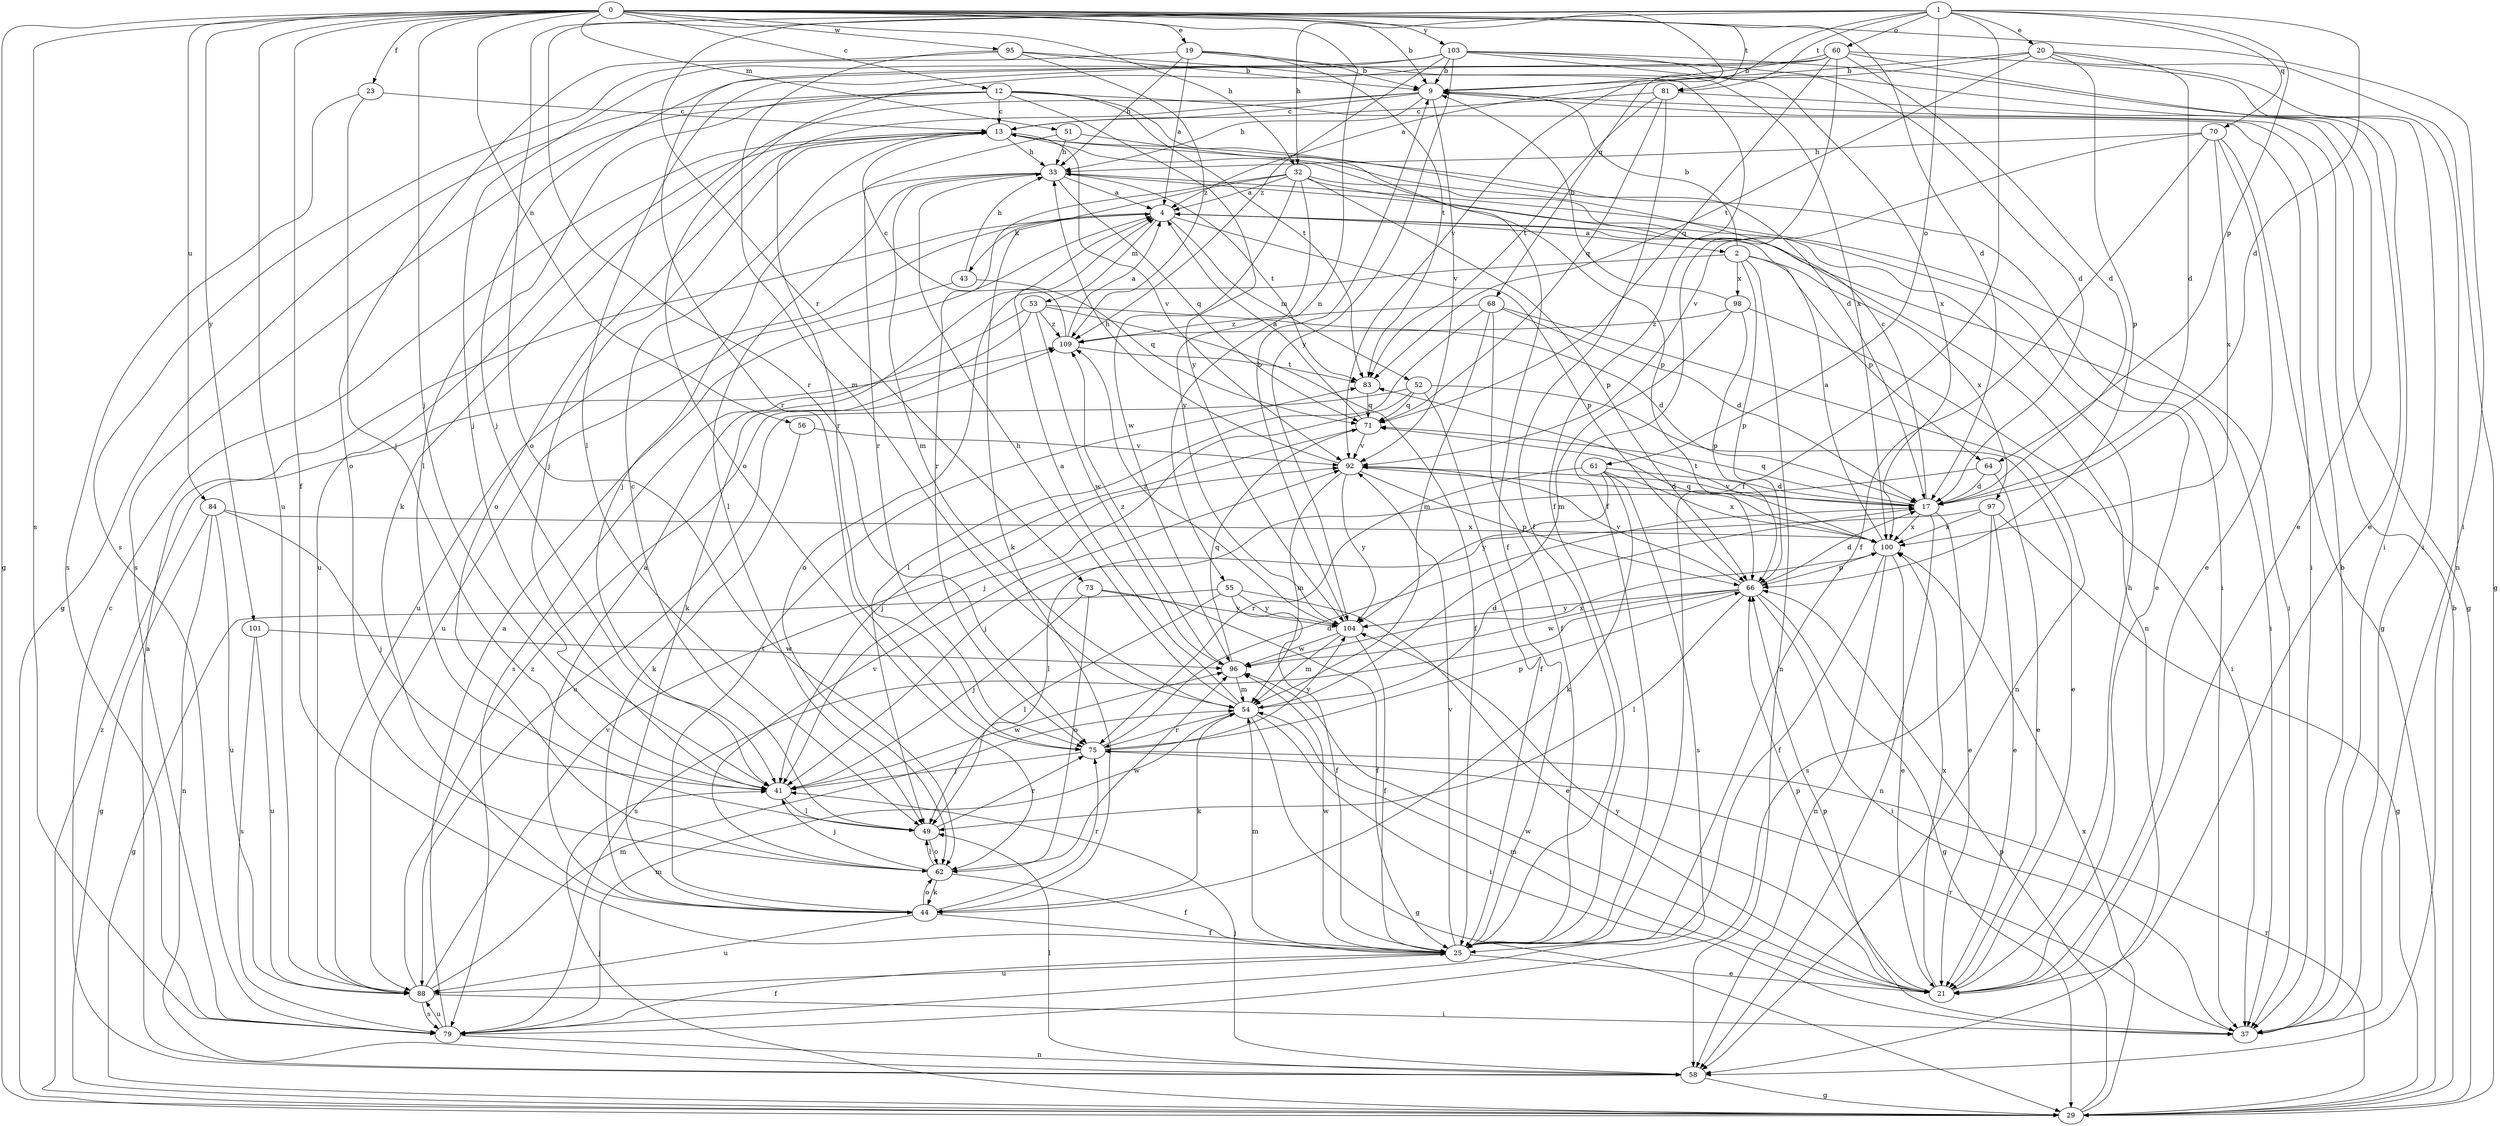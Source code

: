 strict digraph  {
0;
1;
2;
4;
9;
12;
13;
17;
19;
20;
21;
23;
25;
29;
32;
33;
37;
41;
43;
44;
49;
51;
52;
53;
54;
55;
56;
58;
60;
61;
62;
64;
66;
68;
70;
71;
73;
75;
79;
81;
83;
84;
88;
92;
95;
96;
97;
98;
100;
101;
103;
104;
109;
0 -> 9  [label=b];
0 -> 12  [label=c];
0 -> 17  [label=d];
0 -> 19  [label=e];
0 -> 23  [label=f];
0 -> 25  [label=f];
0 -> 29  [label=g];
0 -> 32  [label=h];
0 -> 37  [label=i];
0 -> 41  [label=j];
0 -> 51  [label=m];
0 -> 55  [label=n];
0 -> 56  [label=n];
0 -> 79  [label=s];
0 -> 81  [label=t];
0 -> 84  [label=u];
0 -> 88  [label=u];
0 -> 92  [label=v];
0 -> 95  [label=w];
0 -> 101  [label=y];
0 -> 103  [label=y];
1 -> 17  [label=d];
1 -> 20  [label=e];
1 -> 25  [label=f];
1 -> 32  [label=h];
1 -> 60  [label=o];
1 -> 61  [label=o];
1 -> 62  [label=o];
1 -> 64  [label=p];
1 -> 68  [label=q];
1 -> 70  [label=q];
1 -> 73  [label=r];
1 -> 75  [label=r];
1 -> 81  [label=t];
2 -> 9  [label=b];
2 -> 58  [label=n];
2 -> 62  [label=o];
2 -> 64  [label=p];
2 -> 66  [label=p];
2 -> 97  [label=x];
2 -> 98  [label=x];
4 -> 2  [label=a];
4 -> 37  [label=i];
4 -> 43  [label=k];
4 -> 52  [label=m];
4 -> 53  [label=m];
4 -> 66  [label=p];
4 -> 88  [label=u];
9 -> 13  [label=c];
9 -> 33  [label=h];
9 -> 44  [label=k];
9 -> 75  [label=r];
9 -> 92  [label=v];
12 -> 13  [label=c];
12 -> 17  [label=d];
12 -> 29  [label=g];
12 -> 37  [label=i];
12 -> 49  [label=l];
12 -> 79  [label=s];
12 -> 83  [label=t];
12 -> 104  [label=y];
13 -> 33  [label=h];
13 -> 37  [label=i];
13 -> 41  [label=j];
13 -> 62  [label=o];
13 -> 66  [label=p];
13 -> 88  [label=u];
13 -> 92  [label=v];
17 -> 13  [label=c];
17 -> 21  [label=e];
17 -> 58  [label=n];
17 -> 71  [label=q];
17 -> 92  [label=v];
17 -> 100  [label=x];
19 -> 4  [label=a];
19 -> 9  [label=b];
19 -> 33  [label=h];
19 -> 79  [label=s];
19 -> 83  [label=t];
19 -> 100  [label=x];
20 -> 4  [label=a];
20 -> 9  [label=b];
20 -> 17  [label=d];
20 -> 29  [label=g];
20 -> 58  [label=n];
20 -> 66  [label=p];
20 -> 83  [label=t];
21 -> 33  [label=h];
21 -> 54  [label=m];
21 -> 66  [label=p];
21 -> 96  [label=w];
21 -> 100  [label=x];
21 -> 104  [label=y];
23 -> 13  [label=c];
23 -> 41  [label=j];
23 -> 79  [label=s];
25 -> 21  [label=e];
25 -> 54  [label=m];
25 -> 88  [label=u];
25 -> 92  [label=v];
25 -> 96  [label=w];
29 -> 9  [label=b];
29 -> 41  [label=j];
29 -> 66  [label=p];
29 -> 75  [label=r];
29 -> 100  [label=x];
29 -> 109  [label=z];
32 -> 4  [label=a];
32 -> 21  [label=e];
32 -> 44  [label=k];
32 -> 58  [label=n];
32 -> 66  [label=p];
32 -> 75  [label=r];
32 -> 96  [label=w];
32 -> 104  [label=y];
33 -> 4  [label=a];
33 -> 37  [label=i];
33 -> 41  [label=j];
33 -> 49  [label=l];
33 -> 54  [label=m];
33 -> 71  [label=q];
33 -> 83  [label=t];
37 -> 9  [label=b];
37 -> 66  [label=p];
37 -> 75  [label=r];
41 -> 49  [label=l];
41 -> 96  [label=w];
43 -> 33  [label=h];
43 -> 71  [label=q];
43 -> 88  [label=u];
44 -> 4  [label=a];
44 -> 25  [label=f];
44 -> 62  [label=o];
44 -> 75  [label=r];
44 -> 83  [label=t];
44 -> 88  [label=u];
49 -> 13  [label=c];
49 -> 62  [label=o];
49 -> 75  [label=r];
51 -> 25  [label=f];
51 -> 33  [label=h];
51 -> 75  [label=r];
52 -> 21  [label=e];
52 -> 25  [label=f];
52 -> 41  [label=j];
52 -> 71  [label=q];
52 -> 88  [label=u];
53 -> 17  [label=d];
53 -> 25  [label=f];
53 -> 44  [label=k];
53 -> 79  [label=s];
53 -> 96  [label=w];
53 -> 109  [label=z];
54 -> 4  [label=a];
54 -> 17  [label=d];
54 -> 29  [label=g];
54 -> 33  [label=h];
54 -> 37  [label=i];
54 -> 44  [label=k];
54 -> 75  [label=r];
55 -> 21  [label=e];
55 -> 25  [label=f];
55 -> 29  [label=g];
55 -> 49  [label=l];
55 -> 104  [label=y];
56 -> 44  [label=k];
56 -> 92  [label=v];
58 -> 4  [label=a];
58 -> 13  [label=c];
58 -> 29  [label=g];
58 -> 41  [label=j];
58 -> 49  [label=l];
60 -> 9  [label=b];
60 -> 17  [label=d];
60 -> 21  [label=e];
60 -> 25  [label=f];
60 -> 37  [label=i];
60 -> 41  [label=j];
60 -> 49  [label=l];
60 -> 62  [label=o];
60 -> 71  [label=q];
61 -> 17  [label=d];
61 -> 44  [label=k];
61 -> 75  [label=r];
61 -> 79  [label=s];
61 -> 100  [label=x];
61 -> 104  [label=y];
62 -> 25  [label=f];
62 -> 41  [label=j];
62 -> 44  [label=k];
62 -> 49  [label=l];
62 -> 92  [label=v];
62 -> 96  [label=w];
64 -> 17  [label=d];
64 -> 21  [label=e];
64 -> 41  [label=j];
66 -> 17  [label=d];
66 -> 29  [label=g];
66 -> 37  [label=i];
66 -> 49  [label=l];
66 -> 79  [label=s];
66 -> 92  [label=v];
66 -> 96  [label=w];
66 -> 104  [label=y];
68 -> 17  [label=d];
68 -> 25  [label=f];
68 -> 49  [label=l];
68 -> 54  [label=m];
68 -> 58  [label=n];
68 -> 109  [label=z];
70 -> 21  [label=e];
70 -> 25  [label=f];
70 -> 29  [label=g];
70 -> 33  [label=h];
70 -> 92  [label=v];
70 -> 100  [label=x];
71 -> 4  [label=a];
71 -> 41  [label=j];
71 -> 92  [label=v];
73 -> 25  [label=f];
73 -> 41  [label=j];
73 -> 62  [label=o];
73 -> 104  [label=y];
75 -> 17  [label=d];
75 -> 41  [label=j];
75 -> 66  [label=p];
75 -> 104  [label=y];
79 -> 4  [label=a];
79 -> 25  [label=f];
79 -> 54  [label=m];
79 -> 58  [label=n];
79 -> 88  [label=u];
81 -> 13  [label=c];
81 -> 25  [label=f];
81 -> 29  [label=g];
81 -> 71  [label=q];
81 -> 83  [label=t];
83 -> 71  [label=q];
84 -> 29  [label=g];
84 -> 41  [label=j];
84 -> 58  [label=n];
84 -> 88  [label=u];
84 -> 100  [label=x];
88 -> 37  [label=i];
88 -> 54  [label=m];
88 -> 79  [label=s];
88 -> 92  [label=v];
88 -> 109  [label=z];
92 -> 17  [label=d];
92 -> 33  [label=h];
92 -> 54  [label=m];
92 -> 66  [label=p];
92 -> 104  [label=y];
95 -> 9  [label=b];
95 -> 25  [label=f];
95 -> 54  [label=m];
95 -> 62  [label=o];
95 -> 109  [label=z];
96 -> 54  [label=m];
96 -> 71  [label=q];
96 -> 100  [label=x];
96 -> 109  [label=z];
97 -> 21  [label=e];
97 -> 29  [label=g];
97 -> 49  [label=l];
97 -> 79  [label=s];
97 -> 100  [label=x];
98 -> 9  [label=b];
98 -> 37  [label=i];
98 -> 54  [label=m];
98 -> 66  [label=p];
98 -> 109  [label=z];
100 -> 4  [label=a];
100 -> 21  [label=e];
100 -> 25  [label=f];
100 -> 58  [label=n];
100 -> 66  [label=p];
100 -> 71  [label=q];
100 -> 83  [label=t];
101 -> 79  [label=s];
101 -> 88  [label=u];
101 -> 96  [label=w];
103 -> 9  [label=b];
103 -> 17  [label=d];
103 -> 21  [label=e];
103 -> 37  [label=i];
103 -> 41  [label=j];
103 -> 75  [label=r];
103 -> 100  [label=x];
103 -> 104  [label=y];
103 -> 109  [label=z];
104 -> 9  [label=b];
104 -> 25  [label=f];
104 -> 54  [label=m];
104 -> 96  [label=w];
104 -> 109  [label=z];
109 -> 4  [label=a];
109 -> 13  [label=c];
109 -> 83  [label=t];
}
